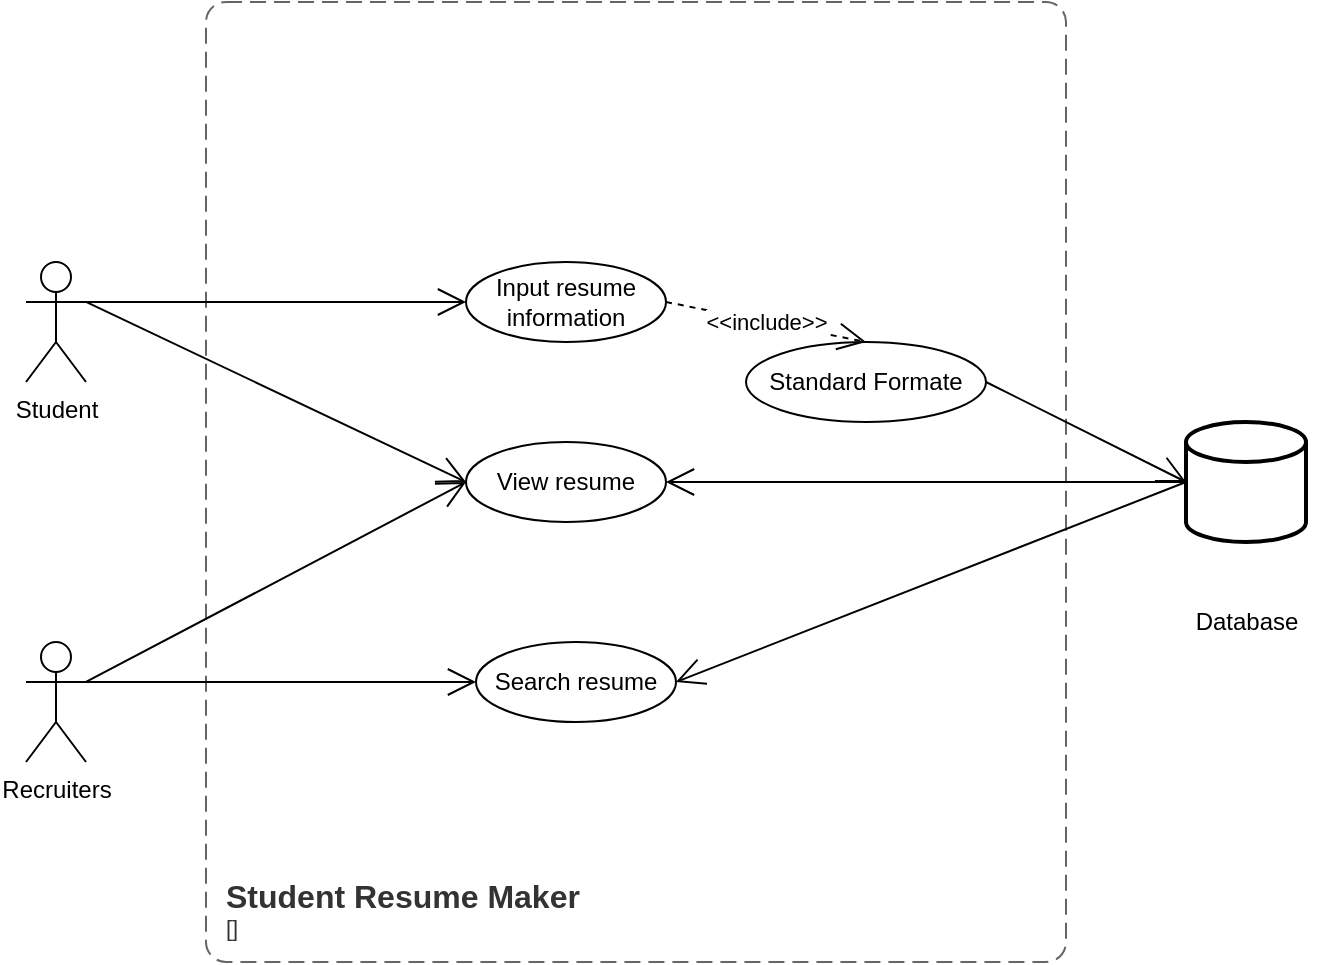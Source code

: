 <mxfile version="20.8.10" type="device"><diagram name="Page-1" id="aqY4QlIoyZ5WwhuJ00_y"><mxGraphModel dx="2269" dy="1229" grid="1" gridSize="10" guides="1" tooltips="1" connect="1" arrows="1" fold="1" page="1" pageScale="1" pageWidth="850" pageHeight="1100" math="0" shadow="0"><root><mxCell id="0"/><mxCell id="1" parent="0"/><mxCell id="ZXZaD1J6QWjfFkMcb0Nr-32" value="" style="group" vertex="1" connectable="0" parent="1"><mxGeometry x="120" y="240" width="645" height="480" as="geometry"/></mxCell><mxCell id="ZXZaD1J6QWjfFkMcb0Nr-6" value="Student" style="shape=umlActor;verticalLabelPosition=bottom;verticalAlign=top;html=1;" vertex="1" parent="ZXZaD1J6QWjfFkMcb0Nr-32"><mxGeometry y="130" width="30" height="60" as="geometry"/></mxCell><mxCell id="ZXZaD1J6QWjfFkMcb0Nr-7" value="Recruiters" style="shape=umlActor;verticalLabelPosition=bottom;verticalAlign=top;html=1;" vertex="1" parent="ZXZaD1J6QWjfFkMcb0Nr-32"><mxGeometry y="320" width="30" height="60" as="geometry"/></mxCell><mxCell id="ZXZaD1J6QWjfFkMcb0Nr-8" value="View resume" style="ellipse;whiteSpace=wrap;html=1;align=center;" vertex="1" parent="ZXZaD1J6QWjfFkMcb0Nr-32"><mxGeometry x="220" y="220" width="100" height="40" as="geometry"/></mxCell><mxCell id="ZXZaD1J6QWjfFkMcb0Nr-9" value="Input resume information" style="ellipse;whiteSpace=wrap;html=1;align=center;" vertex="1" parent="ZXZaD1J6QWjfFkMcb0Nr-32"><mxGeometry x="220" y="130" width="100" height="40" as="geometry"/></mxCell><mxCell id="ZXZaD1J6QWjfFkMcb0Nr-10" value="Search resume" style="ellipse;whiteSpace=wrap;html=1;align=center;" vertex="1" parent="ZXZaD1J6QWjfFkMcb0Nr-32"><mxGeometry x="225" y="320" width="100" height="40" as="geometry"/></mxCell><mxCell id="ZXZaD1J6QWjfFkMcb0Nr-11" value="" style="strokeWidth=2;html=1;shape=mxgraph.flowchart.database;whiteSpace=wrap;" vertex="1" parent="ZXZaD1J6QWjfFkMcb0Nr-32"><mxGeometry x="580" y="210" width="60" height="60" as="geometry"/></mxCell><mxCell id="ZXZaD1J6QWjfFkMcb0Nr-12" value="Database" style="text;html=1;align=center;verticalAlign=middle;resizable=0;points=[];autosize=1;strokeColor=none;fillColor=none;" vertex="1" parent="ZXZaD1J6QWjfFkMcb0Nr-32"><mxGeometry x="575" y="295" width="70" height="30" as="geometry"/></mxCell><object placeholders="1" c4Name="Student Resume Maker" c4Type="SystemScopeBoundary" c4Application="" label="&lt;font style=&quot;font-size: 16px&quot;&gt;&lt;b&gt;&lt;div style=&quot;text-align: left&quot;&gt;%c4Name%&lt;/div&gt;&lt;/b&gt;&lt;/font&gt;&lt;div style=&quot;text-align: left&quot;&gt;[%c4Application%]&lt;/div&gt;" id="ZXZaD1J6QWjfFkMcb0Nr-22"><mxCell style="rounded=1;fontSize=11;whiteSpace=wrap;html=1;dashed=1;arcSize=20;fillColor=none;strokeColor=#666666;fontColor=#333333;labelBackgroundColor=none;align=left;verticalAlign=bottom;labelBorderColor=none;spacingTop=0;spacing=10;dashPattern=8 4;metaEdit=1;rotatable=0;perimeter=rectanglePerimeter;noLabel=0;labelPadding=0;allowArrows=0;connectable=0;expand=0;recursiveResize=0;editable=1;pointerEvents=0;absoluteArcSize=1;points=[[0.25,0,0],[0.5,0,0],[0.75,0,0],[1,0.25,0],[1,0.5,0],[1,0.75,0],[0.75,1,0],[0.5,1,0],[0.25,1,0],[0,0.75,0],[0,0.5,0],[0,0.25,0]];" vertex="1" parent="ZXZaD1J6QWjfFkMcb0Nr-32"><mxGeometry x="90" width="430" height="480" as="geometry"/></mxCell></object><mxCell id="ZXZaD1J6QWjfFkMcb0Nr-23" value="" style="endArrow=open;endFill=1;endSize=12;html=1;rounded=0;exitX=1;exitY=0.333;exitDx=0;exitDy=0;exitPerimeter=0;entryX=0;entryY=0.5;entryDx=0;entryDy=0;" edge="1" parent="ZXZaD1J6QWjfFkMcb0Nr-32" source="ZXZaD1J6QWjfFkMcb0Nr-6" target="ZXZaD1J6QWjfFkMcb0Nr-9"><mxGeometry width="160" relative="1" as="geometry"><mxPoint x="70" y="320" as="sourcePoint"/><mxPoint x="230" y="320" as="targetPoint"/></mxGeometry></mxCell><mxCell id="ZXZaD1J6QWjfFkMcb0Nr-24" value="" style="endArrow=open;endFill=1;endSize=12;html=1;rounded=0;exitX=1;exitY=0.333;exitDx=0;exitDy=0;exitPerimeter=0;" edge="1" parent="ZXZaD1J6QWjfFkMcb0Nr-32" source="ZXZaD1J6QWjfFkMcb0Nr-6"><mxGeometry width="160" relative="1" as="geometry"><mxPoint x="30" y="150" as="sourcePoint"/><mxPoint x="220" y="240" as="targetPoint"/><Array as="points"/></mxGeometry></mxCell><mxCell id="ZXZaD1J6QWjfFkMcb0Nr-25" value="" style="endArrow=open;endFill=1;endSize=12;html=1;rounded=0;exitX=1;exitY=0.333;exitDx=0;exitDy=0;exitPerimeter=0;entryX=0;entryY=0.5;entryDx=0;entryDy=0;" edge="1" parent="ZXZaD1J6QWjfFkMcb0Nr-32" source="ZXZaD1J6QWjfFkMcb0Nr-7" target="ZXZaD1J6QWjfFkMcb0Nr-10"><mxGeometry width="160" relative="1" as="geometry"><mxPoint x="180" y="270" as="sourcePoint"/><mxPoint x="340" y="270" as="targetPoint"/></mxGeometry></mxCell><mxCell id="ZXZaD1J6QWjfFkMcb0Nr-26" value="" style="endArrow=open;endFill=1;endSize=12;html=1;rounded=0;exitX=1;exitY=0.333;exitDx=0;exitDy=0;exitPerimeter=0;" edge="1" parent="ZXZaD1J6QWjfFkMcb0Nr-32" source="ZXZaD1J6QWjfFkMcb0Nr-7"><mxGeometry width="160" relative="1" as="geometry"><mxPoint x="300" y="260" as="sourcePoint"/><mxPoint x="220" y="240" as="targetPoint"/></mxGeometry></mxCell><mxCell id="ZXZaD1J6QWjfFkMcb0Nr-27" value="Standard Formate" style="ellipse;whiteSpace=wrap;html=1;align=center;" vertex="1" parent="ZXZaD1J6QWjfFkMcb0Nr-32"><mxGeometry x="360" y="170" width="120" height="40" as="geometry"/></mxCell><mxCell id="ZXZaD1J6QWjfFkMcb0Nr-28" value="" style="endArrow=open;endFill=1;endSize=12;html=1;rounded=0;exitX=0;exitY=0.5;exitDx=0;exitDy=0;exitPerimeter=0;entryX=1;entryY=0.5;entryDx=0;entryDy=0;" edge="1" parent="ZXZaD1J6QWjfFkMcb0Nr-32" source="ZXZaD1J6QWjfFkMcb0Nr-11" target="ZXZaD1J6QWjfFkMcb0Nr-8"><mxGeometry width="160" relative="1" as="geometry"><mxPoint x="300" y="260" as="sourcePoint"/><mxPoint x="460" y="260" as="targetPoint"/></mxGeometry></mxCell><mxCell id="ZXZaD1J6QWjfFkMcb0Nr-29" value="" style="endArrow=open;endFill=1;endSize=12;html=1;rounded=0;exitX=0;exitY=0.5;exitDx=0;exitDy=0;exitPerimeter=0;entryX=1;entryY=0.5;entryDx=0;entryDy=0;" edge="1" parent="ZXZaD1J6QWjfFkMcb0Nr-32" source="ZXZaD1J6QWjfFkMcb0Nr-11" target="ZXZaD1J6QWjfFkMcb0Nr-10"><mxGeometry width="160" relative="1" as="geometry"><mxPoint x="300" y="260" as="sourcePoint"/><mxPoint x="460" y="260" as="targetPoint"/></mxGeometry></mxCell><mxCell id="ZXZaD1J6QWjfFkMcb0Nr-30" value="" style="endArrow=open;endFill=1;endSize=12;html=1;rounded=0;exitX=1;exitY=0.5;exitDx=0;exitDy=0;entryX=0;entryY=0.5;entryDx=0;entryDy=0;entryPerimeter=0;" edge="1" parent="ZXZaD1J6QWjfFkMcb0Nr-32" source="ZXZaD1J6QWjfFkMcb0Nr-27" target="ZXZaD1J6QWjfFkMcb0Nr-11"><mxGeometry width="160" relative="1" as="geometry"><mxPoint x="300" y="260" as="sourcePoint"/><mxPoint x="460" y="260" as="targetPoint"/></mxGeometry></mxCell><mxCell id="ZXZaD1J6QWjfFkMcb0Nr-31" value="&amp;lt;&amp;lt;include&amp;gt;&amp;gt;" style="endArrow=open;endSize=12;dashed=1;html=1;rounded=0;exitX=1;exitY=0.5;exitDx=0;exitDy=0;entryX=0.5;entryY=0;entryDx=0;entryDy=0;" edge="1" parent="ZXZaD1J6QWjfFkMcb0Nr-32" source="ZXZaD1J6QWjfFkMcb0Nr-9" target="ZXZaD1J6QWjfFkMcb0Nr-27"><mxGeometry width="160" relative="1" as="geometry"><mxPoint x="300" y="260" as="sourcePoint"/><mxPoint x="460" y="260" as="targetPoint"/></mxGeometry></mxCell></root></mxGraphModel></diagram></mxfile>